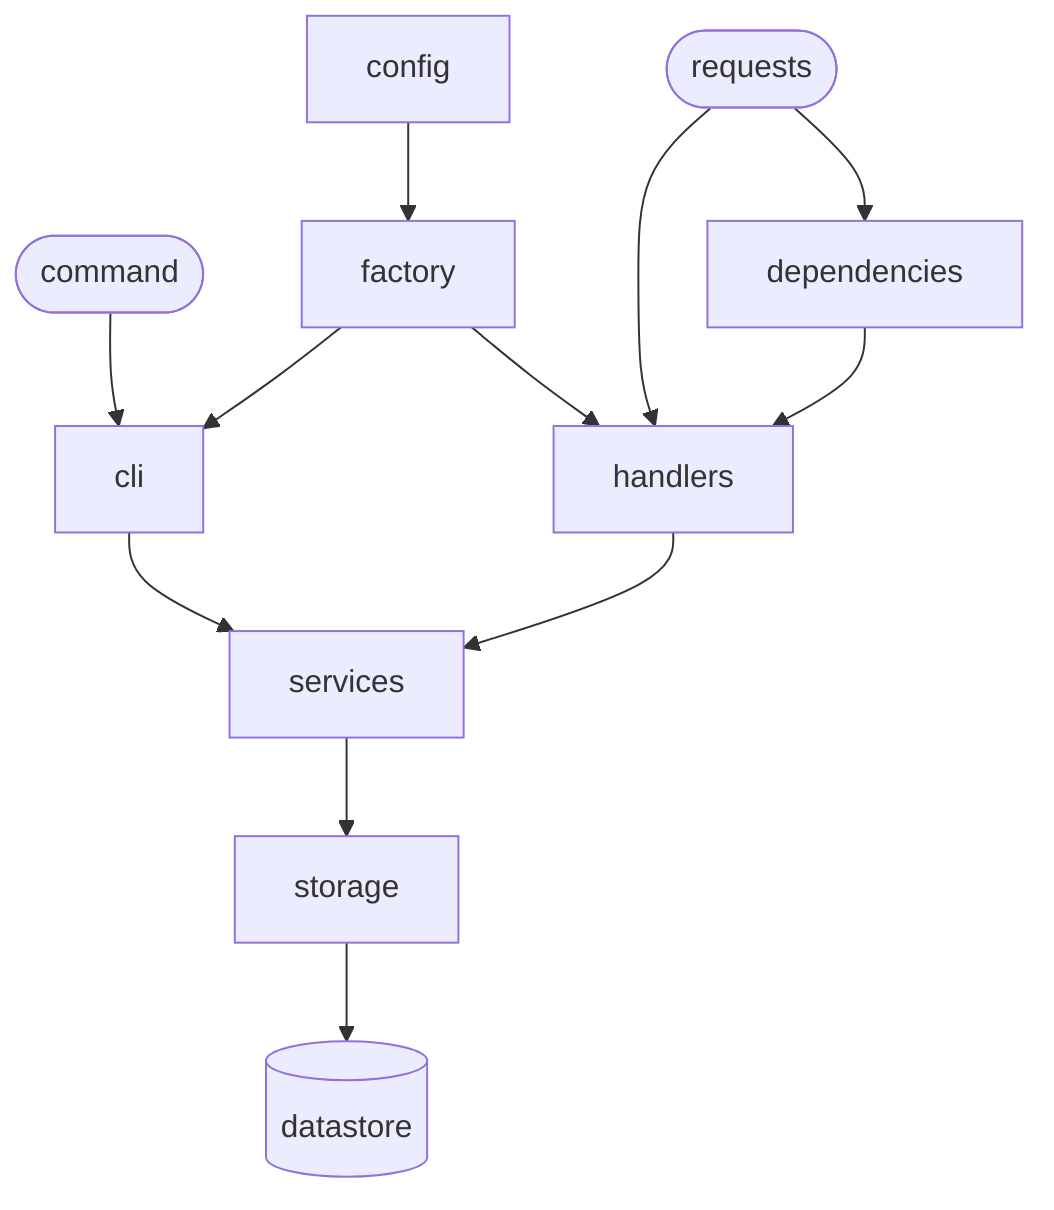 graph TB
    requests([requests])
    config
    command([command])
    cli
    dependencies
    handlers
    factory
    services
    storage
    datastore[(datastore)]

    requests --> dependencies
    requests --> handlers
    dependencies --> handlers
    handlers --> services
    services --> storage
    storage --> datastore

    config --> factory
    factory --> handlers

    command --> cli
    factory --> cli
    cli --> services